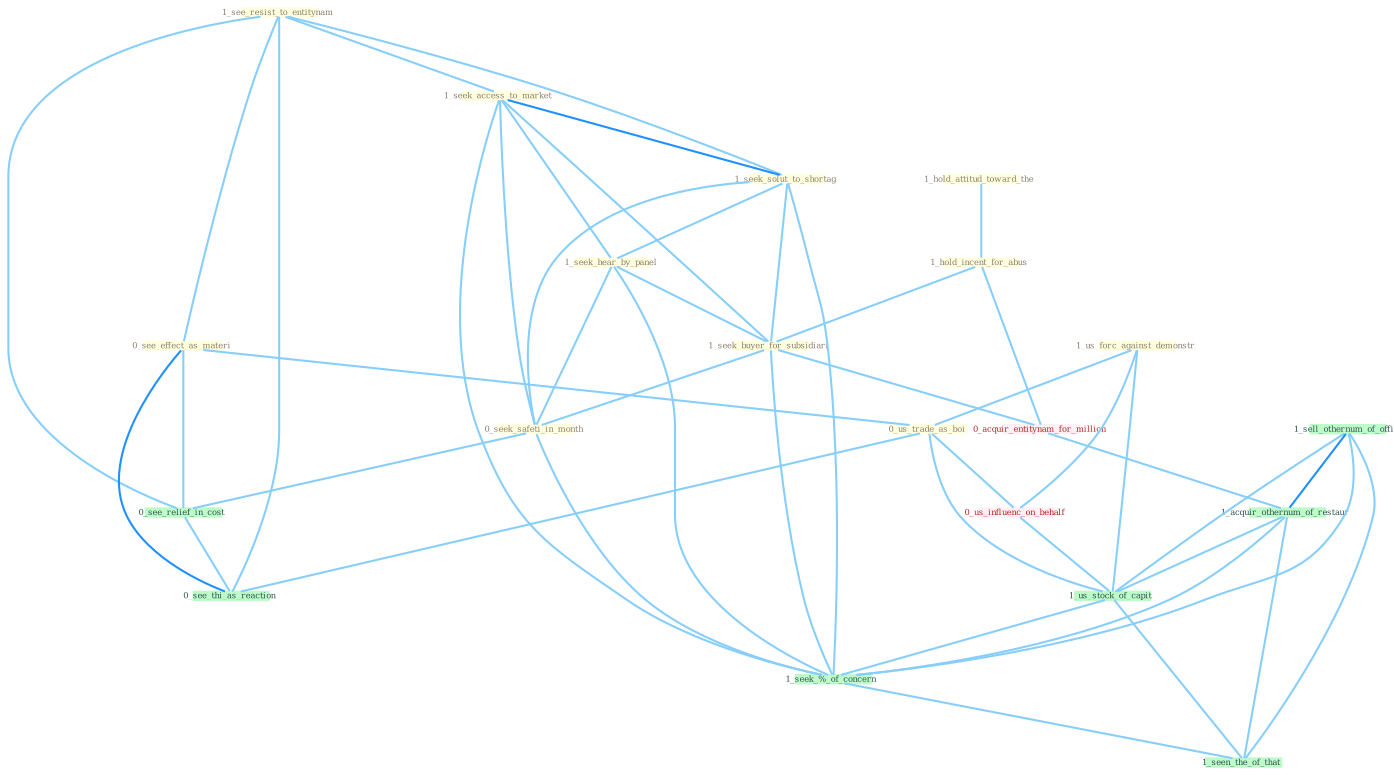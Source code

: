 Graph G{ 
    node
    [shape=polygon,style=filled,width=.5,height=.06,color="#BDFCC9",fixedsize=true,fontsize=4,
    fontcolor="#2f4f4f"];
    {node
    [color="#ffffe0", fontcolor="#8b7d6b"] "1_see_resist_to_entitynam " "1_seek_access_to_market " "1_seek_solut_to_shortag " "1_hold_attitud_toward_the " "0_see_effect_as_materi " "1_hold_incent_for_abus " "1_us_forc_against_demonstr " "1_seek_hear_by_panel " "1_seek_buyer_for_subsidiari " "0_seek_safeti_in_month " "0_us_trade_as_boi "}
{node [color="#fff0f5", fontcolor="#b22222"] "0_acquir_entitynam_for_million " "0_us_influenc_on_behalf "}
edge [color="#B0E2FF"];

	"1_see_resist_to_entitynam " -- "1_seek_access_to_market " [w="1", color="#87cefa" ];
	"1_see_resist_to_entitynam " -- "1_seek_solut_to_shortag " [w="1", color="#87cefa" ];
	"1_see_resist_to_entitynam " -- "0_see_effect_as_materi " [w="1", color="#87cefa" ];
	"1_see_resist_to_entitynam " -- "0_see_relief_in_cost " [w="1", color="#87cefa" ];
	"1_see_resist_to_entitynam " -- "0_see_thi_as_reaction " [w="1", color="#87cefa" ];
	"1_seek_access_to_market " -- "1_seek_solut_to_shortag " [w="2", color="#1e90ff" , len=0.8];
	"1_seek_access_to_market " -- "1_seek_hear_by_panel " [w="1", color="#87cefa" ];
	"1_seek_access_to_market " -- "1_seek_buyer_for_subsidiari " [w="1", color="#87cefa" ];
	"1_seek_access_to_market " -- "0_seek_safeti_in_month " [w="1", color="#87cefa" ];
	"1_seek_access_to_market " -- "1_seek_%_of_concern " [w="1", color="#87cefa" ];
	"1_seek_solut_to_shortag " -- "1_seek_hear_by_panel " [w="1", color="#87cefa" ];
	"1_seek_solut_to_shortag " -- "1_seek_buyer_for_subsidiari " [w="1", color="#87cefa" ];
	"1_seek_solut_to_shortag " -- "0_seek_safeti_in_month " [w="1", color="#87cefa" ];
	"1_seek_solut_to_shortag " -- "1_seek_%_of_concern " [w="1", color="#87cefa" ];
	"1_hold_attitud_toward_the " -- "1_hold_incent_for_abus " [w="1", color="#87cefa" ];
	"0_see_effect_as_materi " -- "0_us_trade_as_boi " [w="1", color="#87cefa" ];
	"0_see_effect_as_materi " -- "0_see_relief_in_cost " [w="1", color="#87cefa" ];
	"0_see_effect_as_materi " -- "0_see_thi_as_reaction " [w="2", color="#1e90ff" , len=0.8];
	"1_hold_incent_for_abus " -- "1_seek_buyer_for_subsidiari " [w="1", color="#87cefa" ];
	"1_hold_incent_for_abus " -- "0_acquir_entitynam_for_million " [w="1", color="#87cefa" ];
	"1_us_forc_against_demonstr " -- "0_us_trade_as_boi " [w="1", color="#87cefa" ];
	"1_us_forc_against_demonstr " -- "0_us_influenc_on_behalf " [w="1", color="#87cefa" ];
	"1_us_forc_against_demonstr " -- "1_us_stock_of_capit " [w="1", color="#87cefa" ];
	"1_seek_hear_by_panel " -- "1_seek_buyer_for_subsidiari " [w="1", color="#87cefa" ];
	"1_seek_hear_by_panel " -- "0_seek_safeti_in_month " [w="1", color="#87cefa" ];
	"1_seek_hear_by_panel " -- "1_seek_%_of_concern " [w="1", color="#87cefa" ];
	"1_seek_buyer_for_subsidiari " -- "0_seek_safeti_in_month " [w="1", color="#87cefa" ];
	"1_seek_buyer_for_subsidiari " -- "0_acquir_entitynam_for_million " [w="1", color="#87cefa" ];
	"1_seek_buyer_for_subsidiari " -- "1_seek_%_of_concern " [w="1", color="#87cefa" ];
	"0_seek_safeti_in_month " -- "0_see_relief_in_cost " [w="1", color="#87cefa" ];
	"0_seek_safeti_in_month " -- "1_seek_%_of_concern " [w="1", color="#87cefa" ];
	"0_us_trade_as_boi " -- "0_us_influenc_on_behalf " [w="1", color="#87cefa" ];
	"0_us_trade_as_boi " -- "0_see_thi_as_reaction " [w="1", color="#87cefa" ];
	"0_us_trade_as_boi " -- "1_us_stock_of_capit " [w="1", color="#87cefa" ];
	"0_acquir_entitynam_for_million " -- "1_acquir_othernum_of_restaur " [w="1", color="#87cefa" ];
	"1_sell_othernum_of_offic " -- "1_acquir_othernum_of_restaur " [w="2", color="#1e90ff" , len=0.8];
	"1_sell_othernum_of_offic " -- "1_us_stock_of_capit " [w="1", color="#87cefa" ];
	"1_sell_othernum_of_offic " -- "1_seek_%_of_concern " [w="1", color="#87cefa" ];
	"1_sell_othernum_of_offic " -- "1_seen_the_of_that " [w="1", color="#87cefa" ];
	"0_us_influenc_on_behalf " -- "1_us_stock_of_capit " [w="1", color="#87cefa" ];
	"0_see_relief_in_cost " -- "0_see_thi_as_reaction " [w="1", color="#87cefa" ];
	"1_acquir_othernum_of_restaur " -- "1_us_stock_of_capit " [w="1", color="#87cefa" ];
	"1_acquir_othernum_of_restaur " -- "1_seek_%_of_concern " [w="1", color="#87cefa" ];
	"1_acquir_othernum_of_restaur " -- "1_seen_the_of_that " [w="1", color="#87cefa" ];
	"1_us_stock_of_capit " -- "1_seek_%_of_concern " [w="1", color="#87cefa" ];
	"1_us_stock_of_capit " -- "1_seen_the_of_that " [w="1", color="#87cefa" ];
	"1_seek_%_of_concern " -- "1_seen_the_of_that " [w="1", color="#87cefa" ];
}